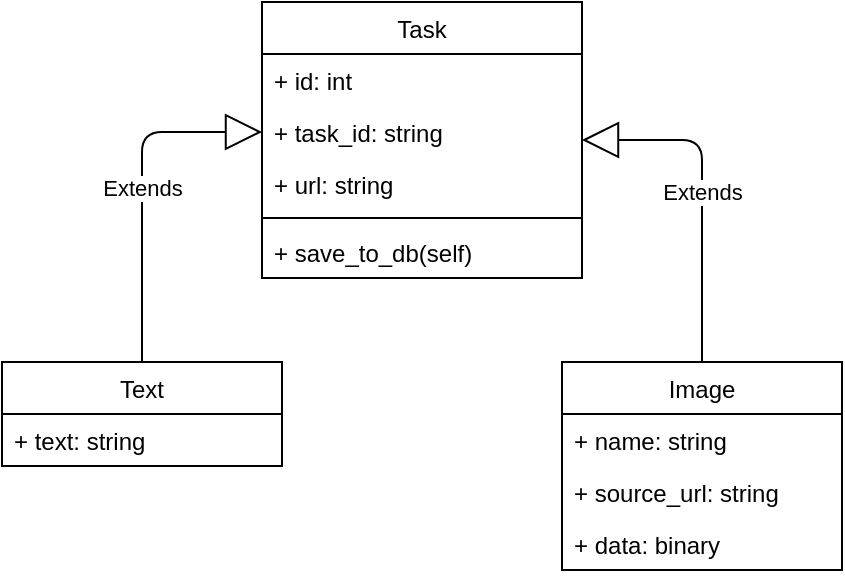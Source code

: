 <mxfile version="10.9.5" type="device"><diagram id="tITvAGsahsHuldQ4bGKF" name="Page-1"><mxGraphModel dx="1426" dy="780" grid="1" gridSize="10" guides="1" tooltips="1" connect="1" arrows="1" fold="1" page="1" pageScale="1" pageWidth="850" pageHeight="1100" math="0" shadow="0"><root><mxCell id="0"/><mxCell id="1" parent="0"/><mxCell id="NAQKtqaoa3gqhkea6yHh-5" value="Text" style="swimlane;fontStyle=0;childLayout=stackLayout;horizontal=1;startSize=26;fillColor=none;horizontalStack=0;resizeParent=1;resizeParentMax=0;resizeLast=0;collapsible=1;marginBottom=0;" parent="1" vertex="1"><mxGeometry x="190" y="190" width="140" height="52" as="geometry"/></mxCell><mxCell id="NAQKtqaoa3gqhkea6yHh-6" value="+ text: string" style="text;strokeColor=none;fillColor=none;align=left;verticalAlign=top;spacingLeft=4;spacingRight=4;overflow=hidden;rotatable=0;points=[[0,0.5],[1,0.5]];portConstraint=eastwest;" parent="NAQKtqaoa3gqhkea6yHh-5" vertex="1"><mxGeometry y="26" width="140" height="26" as="geometry"/></mxCell><mxCell id="NAQKtqaoa3gqhkea6yHh-9" value="Image" style="swimlane;fontStyle=0;childLayout=stackLayout;horizontal=1;startSize=26;fillColor=none;horizontalStack=0;resizeParent=1;resizeParentMax=0;resizeLast=0;collapsible=1;marginBottom=0;" parent="1" vertex="1"><mxGeometry x="470" y="190" width="140" height="104" as="geometry"/></mxCell><mxCell id="NAQKtqaoa3gqhkea6yHh-10" value="+ name: string" style="text;strokeColor=none;fillColor=none;align=left;verticalAlign=top;spacingLeft=4;spacingRight=4;overflow=hidden;rotatable=0;points=[[0,0.5],[1,0.5]];portConstraint=eastwest;" parent="NAQKtqaoa3gqhkea6yHh-9" vertex="1"><mxGeometry y="26" width="140" height="26" as="geometry"/></mxCell><mxCell id="NAQKtqaoa3gqhkea6yHh-11" value="+ source_url: string" style="text;strokeColor=none;fillColor=none;align=left;verticalAlign=top;spacingLeft=4;spacingRight=4;overflow=hidden;rotatable=0;points=[[0,0.5],[1,0.5]];portConstraint=eastwest;" parent="NAQKtqaoa3gqhkea6yHh-9" vertex="1"><mxGeometry y="52" width="140" height="26" as="geometry"/></mxCell><mxCell id="NAQKtqaoa3gqhkea6yHh-12" value="+ data: binary" style="text;strokeColor=none;fillColor=none;align=left;verticalAlign=top;spacingLeft=4;spacingRight=4;overflow=hidden;rotatable=0;points=[[0,0.5],[1,0.5]];portConstraint=eastwest;" parent="NAQKtqaoa3gqhkea6yHh-9" vertex="1"><mxGeometry y="78" width="140" height="26" as="geometry"/></mxCell><mxCell id="NAQKtqaoa3gqhkea6yHh-17" value="Extends" style="endArrow=block;endSize=16;endFill=0;html=1;exitX=0.5;exitY=0;exitDx=0;exitDy=0;entryX=0;entryY=0.5;entryDx=0;entryDy=0;" parent="1" source="NAQKtqaoa3gqhkea6yHh-5" target="sXW4tLF5LO4AMqvAfMT_-6" edge="1"><mxGeometry width="160" relative="1" as="geometry"><mxPoint x="195" y="337.5" as="sourcePoint"/><mxPoint x="260" y="50" as="targetPoint"/><Array as="points"><mxPoint x="260" y="75"/></Array></mxGeometry></mxCell><mxCell id="NAQKtqaoa3gqhkea6yHh-18" value="Extends" style="endArrow=block;endSize=16;endFill=0;html=1;exitX=0.5;exitY=0;exitDx=0;exitDy=0;entryX=1;entryY=0.5;entryDx=0;entryDy=0;" parent="1" source="NAQKtqaoa3gqhkea6yHh-9" target="sXW4tLF5LO4AMqvAfMT_-1" edge="1"><mxGeometry width="160" relative="1" as="geometry"><mxPoint x="195" y="337.5" as="sourcePoint"/><mxPoint x="540" y="40" as="targetPoint"/><Array as="points"><mxPoint x="540" y="79"/></Array></mxGeometry></mxCell><mxCell id="sXW4tLF5LO4AMqvAfMT_-1" value="Task" style="swimlane;fontStyle=0;align=center;verticalAlign=top;childLayout=stackLayout;horizontal=1;startSize=26;horizontalStack=0;resizeParent=1;resizeParentMax=0;resizeLast=0;collapsible=1;marginBottom=0;" vertex="1" parent="1"><mxGeometry x="320" y="10" width="160" height="138" as="geometry"/></mxCell><mxCell id="sXW4tLF5LO4AMqvAfMT_-5" value="+ id: int" style="text;strokeColor=none;fillColor=none;align=left;verticalAlign=top;spacingLeft=4;spacingRight=4;overflow=hidden;rotatable=0;points=[[0,0.5],[1,0.5]];portConstraint=eastwest;" vertex="1" parent="sXW4tLF5LO4AMqvAfMT_-1"><mxGeometry y="26" width="160" height="26" as="geometry"/></mxCell><mxCell id="sXW4tLF5LO4AMqvAfMT_-6" value="+ task_id: string" style="text;strokeColor=none;fillColor=none;align=left;verticalAlign=top;spacingLeft=4;spacingRight=4;overflow=hidden;rotatable=0;points=[[0,0.5],[1,0.5]];portConstraint=eastwest;" vertex="1" parent="sXW4tLF5LO4AMqvAfMT_-1"><mxGeometry y="52" width="160" height="26" as="geometry"/></mxCell><mxCell id="sXW4tLF5LO4AMqvAfMT_-7" value="+ url: string" style="text;strokeColor=none;fillColor=none;align=left;verticalAlign=top;spacingLeft=4;spacingRight=4;overflow=hidden;rotatable=0;points=[[0,0.5],[1,0.5]];portConstraint=eastwest;" vertex="1" parent="sXW4tLF5LO4AMqvAfMT_-1"><mxGeometry y="78" width="160" height="26" as="geometry"/></mxCell><mxCell id="sXW4tLF5LO4AMqvAfMT_-3" value="" style="line;strokeWidth=1;fillColor=none;align=left;verticalAlign=middle;spacingTop=-1;spacingLeft=3;spacingRight=3;rotatable=0;labelPosition=right;points=[];portConstraint=eastwest;" vertex="1" parent="sXW4tLF5LO4AMqvAfMT_-1"><mxGeometry y="104" width="160" height="8" as="geometry"/></mxCell><mxCell id="sXW4tLF5LO4AMqvAfMT_-4" value="+ save_to_db(self)" style="text;strokeColor=none;fillColor=none;align=left;verticalAlign=top;spacingLeft=4;spacingRight=4;overflow=hidden;rotatable=0;points=[[0,0.5],[1,0.5]];portConstraint=eastwest;" vertex="1" parent="sXW4tLF5LO4AMqvAfMT_-1"><mxGeometry y="112" width="160" height="26" as="geometry"/></mxCell></root></mxGraphModel></diagram></mxfile>